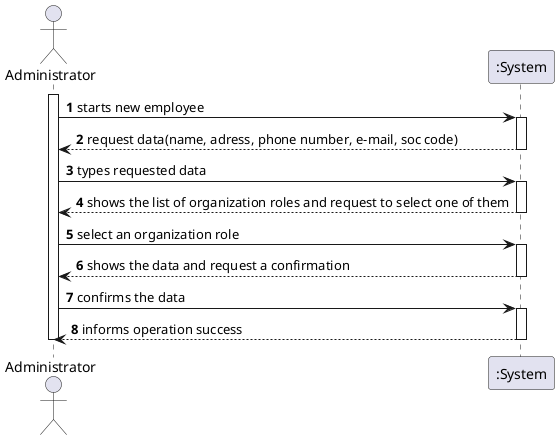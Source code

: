 @startuml
actor Administrator as Adm
participant ":System" as System

autonumber
activate Adm
Adm -> System: starts new employee
activate System
System --> Adm: request data(name, adress, phone number, e-mail, soc code)
deactivate System
Adm -> System: types requested data
activate System
System --> Adm: shows the list of organization roles and request to select one of them
deactivate System
Adm -> System: select an organization role
activate System
System --> Adm: shows the data and request a confirmation
deactivate System
Adm -> System: confirms the data
activate System
System --> Adm: informs operation success
deactivate System
deactivate Adm
@enduml